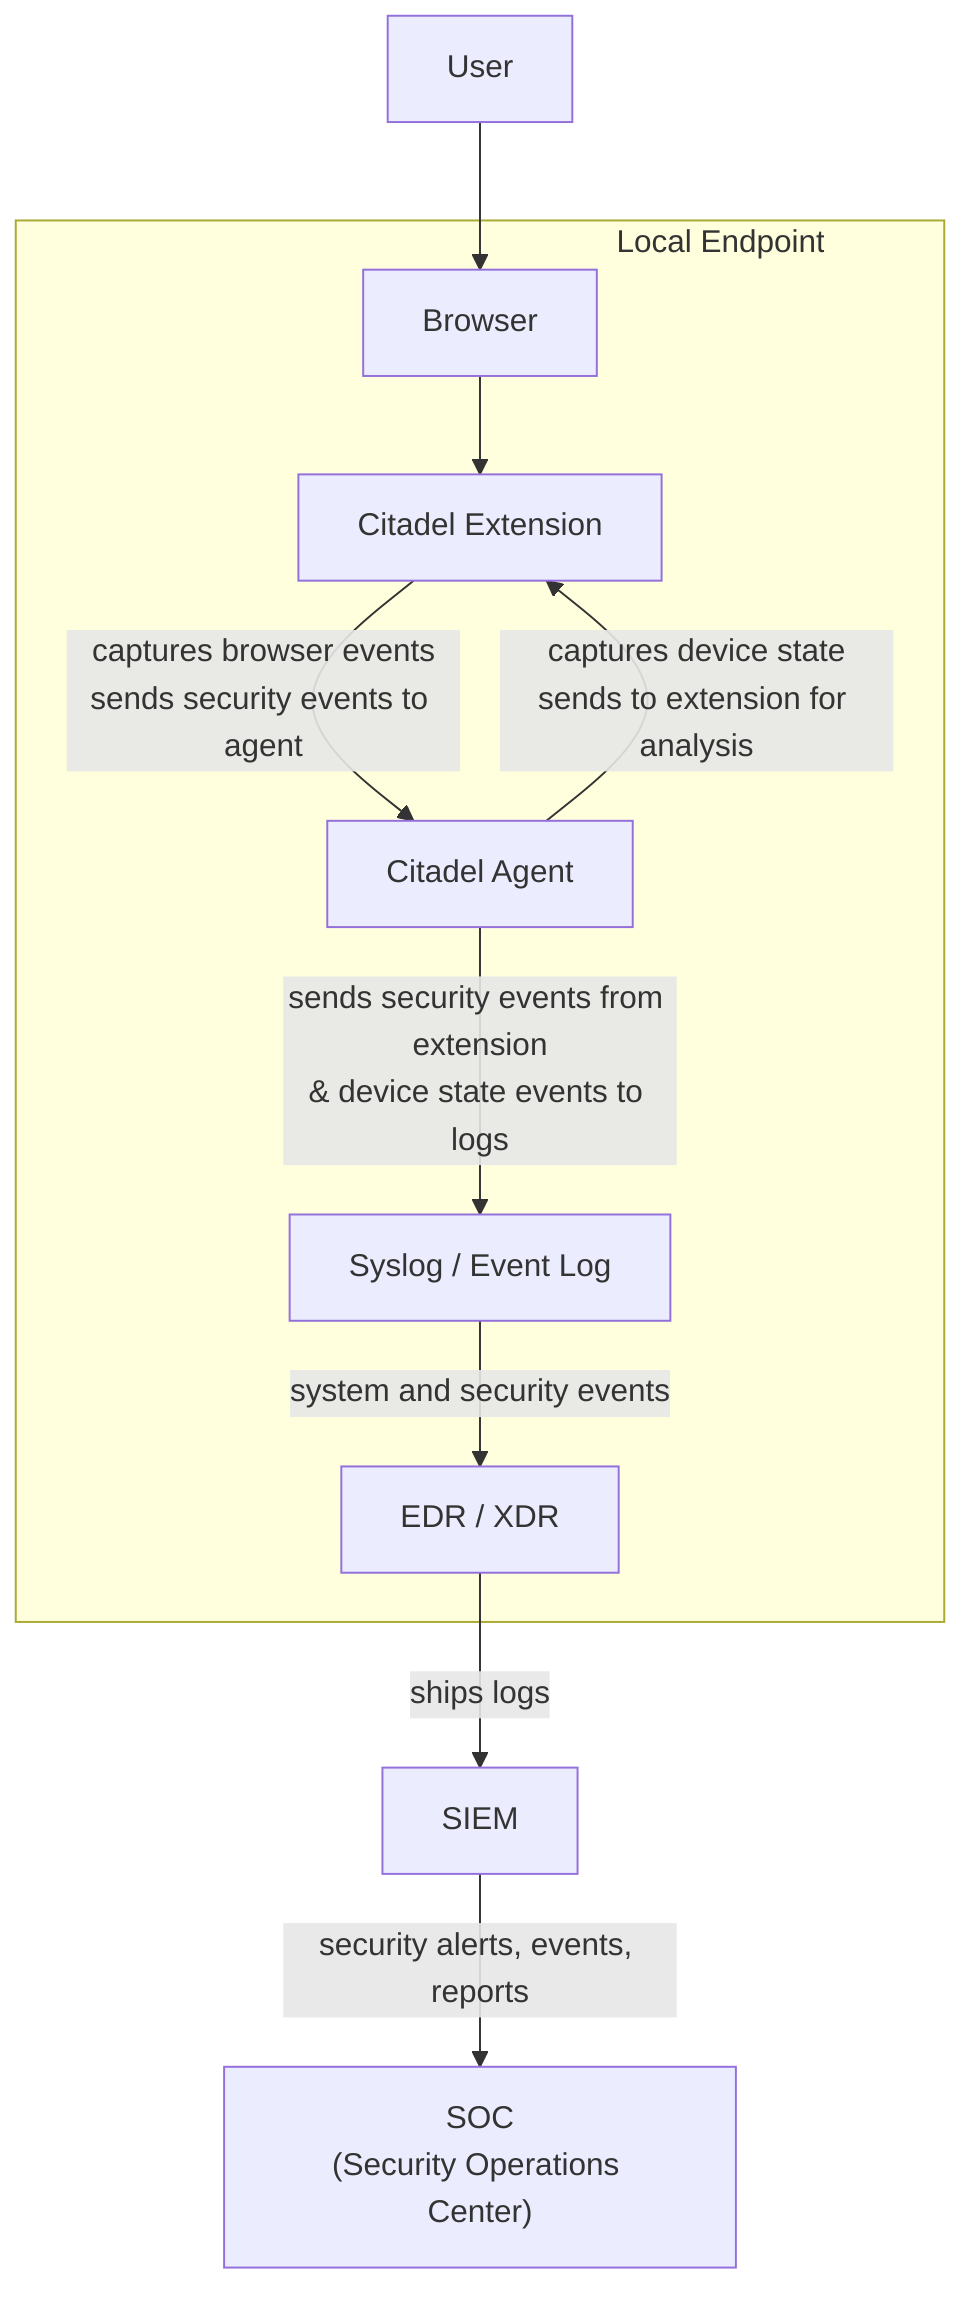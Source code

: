 flowchart TD
  User["User"]

  subgraph "&nbsp;&nbsp;&nbsp;&nbsp;&nbsp;&nbsp;&nbsp;&nbsp;&nbsp;&nbsp;&nbsp;&nbsp;&nbsp;&nbsp;&nbsp;&nbsp;&nbsp;&nbsp;&nbsp;&nbsp;&nbsp;&nbsp;&nbsp;&nbsp;&nbsp;&nbsp;&nbsp;&nbsp;&nbsp;&nbsp;&nbsp;&nbsp;&nbsp;&nbsp;&nbsp;&nbsp;&nbsp;&nbsp;&nbsp;&nbsp;&nbsp;&nbsp;&nbsp;&nbsp;&nbsp;&nbsp;&nbsp;&nbsp;&nbsp;&nbsp;&nbsp;&nbsp;&nbsp;&nbsp; Local Endpoint"
    Browser["Browser"]
    Extension["Citadel Extension"]
    Agent["Citadel Agent"]
    Logs["Syslog / Event Log"]
    EDR["EDR / XDR"]
  end

  SIEM["SIEM"]
  SOC["SOC<br/>(Security Operations Center)"]

  User --> Browser
  Browser --> Extension
  Extension -- "captures browser events<br/>sends security events to agent" --> Agent
  Agent -- "captures device state<br/>sends to extension for analysis" --> Extension
  Agent -- "sends security events from extension<br/>& device state events to logs" --> Logs
  Logs -- "system and security events" --> EDR
  EDR -- "ships logs" --> SIEM
  SIEM -- "security alerts, events, reports" --> SOC